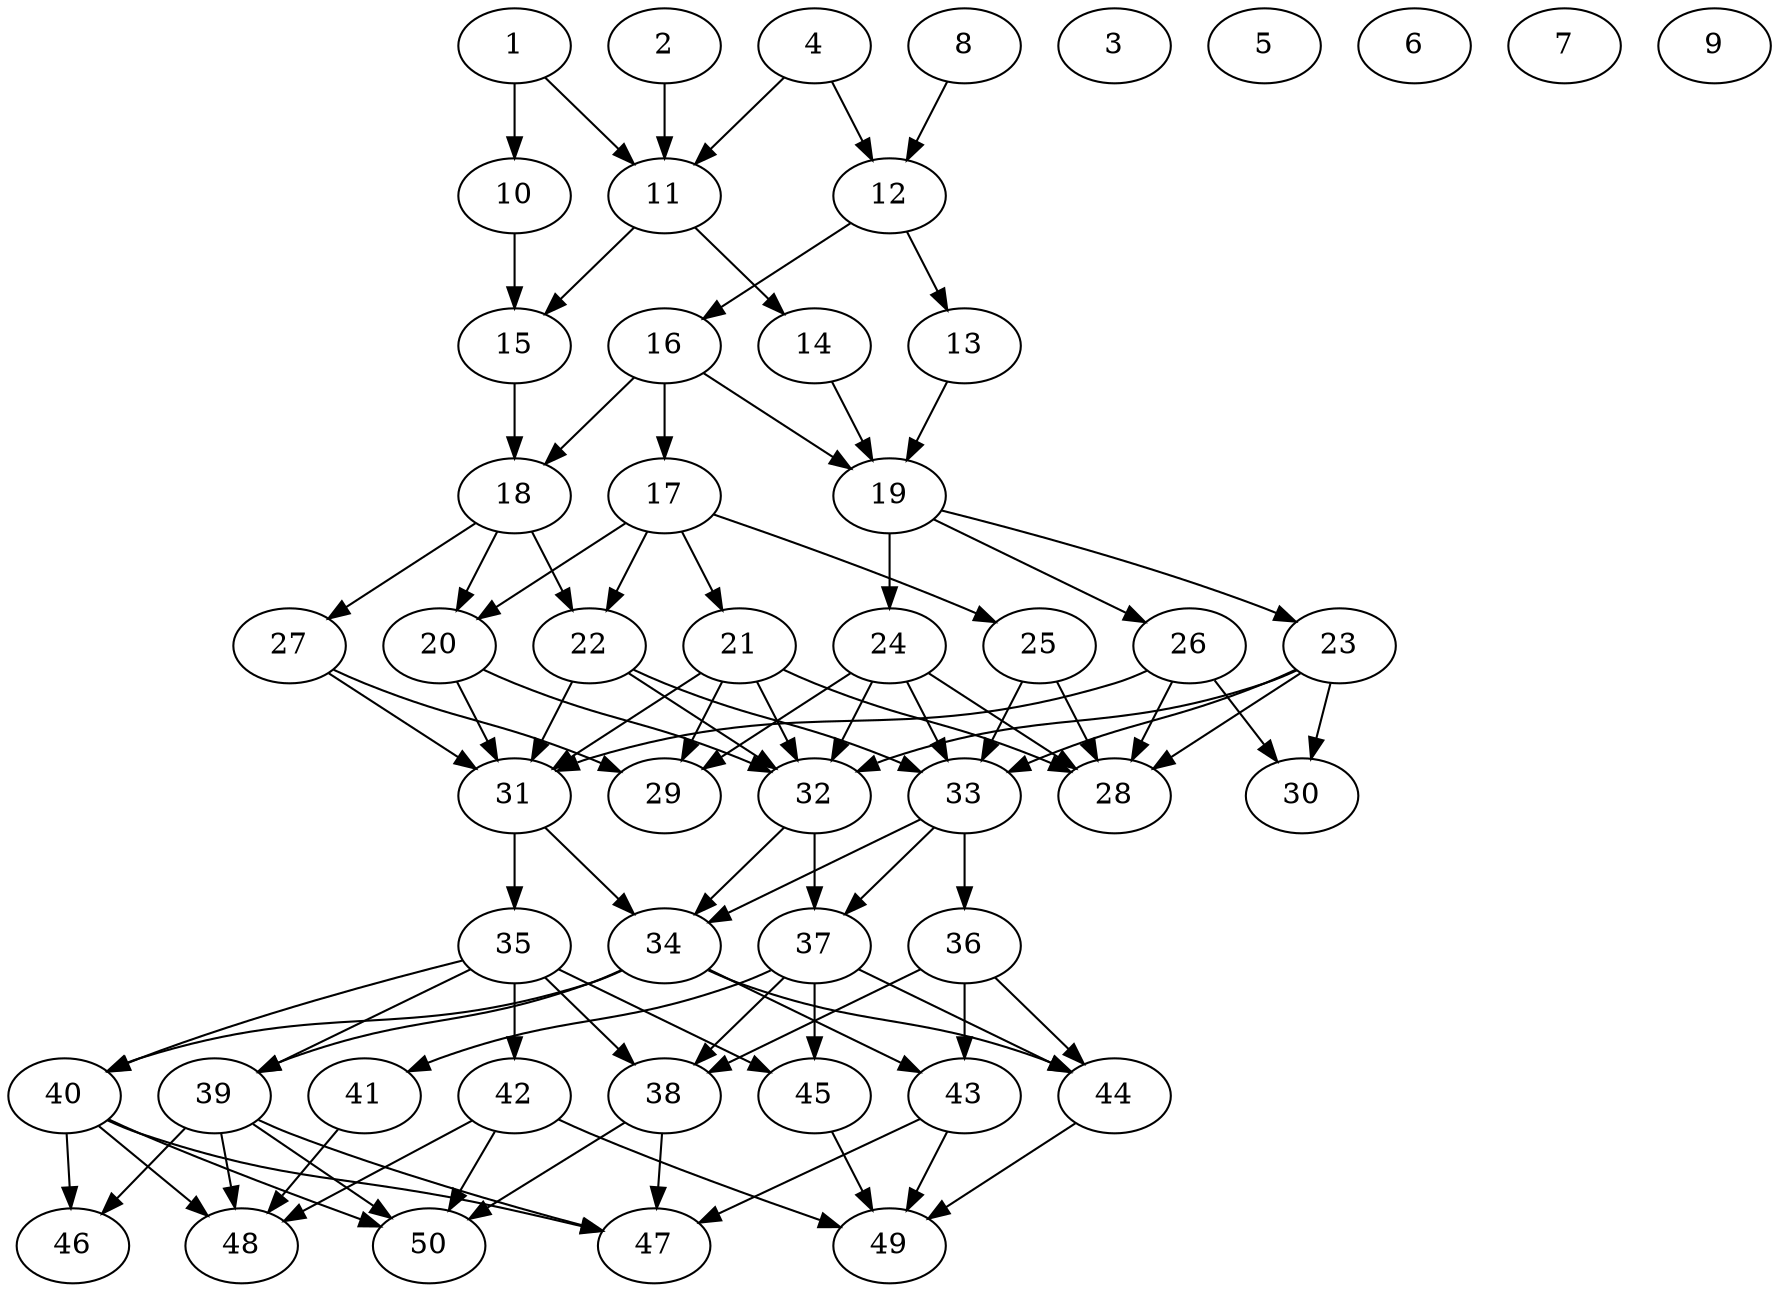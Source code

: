 // DAG automatically generated by daggen at Thu Oct  3 14:07:58 2019
// ./daggen --dot -n 50 --ccr 0.3 --fat 0.5 --regular 0.5 --density 0.6 --mindata 5242880 --maxdata 52428800 
digraph G {
  1 [size="38526293", alpha="0.03", expect_size="11557888"] 
  1 -> 10 [size ="11557888"]
  1 -> 11 [size ="11557888"]
  2 [size="26705920", alpha="0.10", expect_size="8011776"] 
  2 -> 11 [size ="8011776"]
  3 [size="30610773", alpha="0.10", expect_size="9183232"] 
  4 [size="59579733", alpha="0.07", expect_size="17873920"] 
  4 -> 11 [size ="17873920"]
  4 -> 12 [size ="17873920"]
  5 [size="131560107", alpha="0.18", expect_size="39468032"] 
  6 [size="152244907", alpha="0.01", expect_size="45673472"] 
  7 [size="129587200", alpha="0.13", expect_size="38876160"] 
  8 [size="156665173", alpha="0.13", expect_size="46999552"] 
  8 -> 12 [size ="46999552"]
  9 [size="173131093", alpha="0.07", expect_size="51939328"] 
  10 [size="77151573", alpha="0.02", expect_size="23145472"] 
  10 -> 15 [size ="23145472"]
  11 [size="71478613", alpha="0.00", expect_size="21443584"] 
  11 -> 14 [size ="21443584"]
  11 -> 15 [size ="21443584"]
  12 [size="92576427", alpha="0.12", expect_size="27772928"] 
  12 -> 13 [size ="27772928"]
  12 -> 16 [size ="27772928"]
  13 [size="167587840", alpha="0.13", expect_size="50276352"] 
  13 -> 19 [size ="50276352"]
  14 [size="87985493", alpha="0.12", expect_size="26395648"] 
  14 -> 19 [size ="26395648"]
  15 [size="140950187", alpha="0.15", expect_size="42285056"] 
  15 -> 18 [size ="42285056"]
  16 [size="128563200", alpha="0.11", expect_size="38568960"] 
  16 -> 17 [size ="38568960"]
  16 -> 18 [size ="38568960"]
  16 -> 19 [size ="38568960"]
  17 [size="137922560", alpha="0.08", expect_size="41376768"] 
  17 -> 20 [size ="41376768"]
  17 -> 21 [size ="41376768"]
  17 -> 22 [size ="41376768"]
  17 -> 25 [size ="41376768"]
  18 [size="79503360", alpha="0.04", expect_size="23851008"] 
  18 -> 20 [size ="23851008"]
  18 -> 22 [size ="23851008"]
  18 -> 27 [size ="23851008"]
  19 [size="21350400", alpha="0.20", expect_size="6405120"] 
  19 -> 23 [size ="6405120"]
  19 -> 24 [size ="6405120"]
  19 -> 26 [size ="6405120"]
  20 [size="79441920", alpha="0.19", expect_size="23832576"] 
  20 -> 31 [size ="23832576"]
  20 -> 32 [size ="23832576"]
  21 [size="95617707", alpha="0.01", expect_size="28685312"] 
  21 -> 28 [size ="28685312"]
  21 -> 29 [size ="28685312"]
  21 -> 31 [size ="28685312"]
  21 -> 32 [size ="28685312"]
  22 [size="97764693", alpha="0.04", expect_size="29329408"] 
  22 -> 31 [size ="29329408"]
  22 -> 32 [size ="29329408"]
  22 -> 33 [size ="29329408"]
  23 [size="32378880", alpha="0.09", expect_size="9713664"] 
  23 -> 28 [size ="9713664"]
  23 -> 30 [size ="9713664"]
  23 -> 32 [size ="9713664"]
  23 -> 33 [size ="9713664"]
  24 [size="131621547", alpha="0.19", expect_size="39486464"] 
  24 -> 28 [size ="39486464"]
  24 -> 29 [size ="39486464"]
  24 -> 32 [size ="39486464"]
  24 -> 33 [size ="39486464"]
  25 [size="71652693", alpha="0.04", expect_size="21495808"] 
  25 -> 28 [size ="21495808"]
  25 -> 33 [size ="21495808"]
  26 [size="33594027", alpha="0.06", expect_size="10078208"] 
  26 -> 28 [size ="10078208"]
  26 -> 30 [size ="10078208"]
  26 -> 31 [size ="10078208"]
  27 [size="118913707", alpha="0.02", expect_size="35674112"] 
  27 -> 29 [size ="35674112"]
  27 -> 31 [size ="35674112"]
  28 [size="24548693", alpha="0.16", expect_size="7364608"] 
  29 [size="52763307", alpha="0.09", expect_size="15828992"] 
  30 [size="49967787", alpha="0.11", expect_size="14990336"] 
  31 [size="41970347", alpha="0.19", expect_size="12591104"] 
  31 -> 34 [size ="12591104"]
  31 -> 35 [size ="12591104"]
  32 [size="49831253", alpha="0.16", expect_size="14949376"] 
  32 -> 34 [size ="14949376"]
  32 -> 37 [size ="14949376"]
  33 [size="82780160", alpha="0.13", expect_size="24834048"] 
  33 -> 34 [size ="24834048"]
  33 -> 36 [size ="24834048"]
  33 -> 37 [size ="24834048"]
  34 [size="153951573", alpha="0.19", expect_size="46185472"] 
  34 -> 39 [size ="46185472"]
  34 -> 40 [size ="46185472"]
  34 -> 43 [size ="46185472"]
  34 -> 44 [size ="46185472"]
  35 [size="148165973", alpha="0.20", expect_size="44449792"] 
  35 -> 38 [size ="44449792"]
  35 -> 39 [size ="44449792"]
  35 -> 40 [size ="44449792"]
  35 -> 42 [size ="44449792"]
  35 -> 45 [size ="44449792"]
  36 [size="22220800", alpha="0.15", expect_size="6666240"] 
  36 -> 38 [size ="6666240"]
  36 -> 43 [size ="6666240"]
  36 -> 44 [size ="6666240"]
  37 [size="68174507", alpha="0.06", expect_size="20452352"] 
  37 -> 38 [size ="20452352"]
  37 -> 41 [size ="20452352"]
  37 -> 44 [size ="20452352"]
  37 -> 45 [size ="20452352"]
  38 [size="83572053", alpha="0.05", expect_size="25071616"] 
  38 -> 47 [size ="25071616"]
  38 -> 50 [size ="25071616"]
  39 [size="50315947", alpha="0.04", expect_size="15094784"] 
  39 -> 46 [size ="15094784"]
  39 -> 47 [size ="15094784"]
  39 -> 48 [size ="15094784"]
  39 -> 50 [size ="15094784"]
  40 [size="124064427", alpha="0.11", expect_size="37219328"] 
  40 -> 46 [size ="37219328"]
  40 -> 47 [size ="37219328"]
  40 -> 48 [size ="37219328"]
  40 -> 50 [size ="37219328"]
  41 [size="49920000", alpha="0.08", expect_size="14976000"] 
  41 -> 48 [size ="14976000"]
  42 [size="39171413", alpha="0.15", expect_size="11751424"] 
  42 -> 48 [size ="11751424"]
  42 -> 49 [size ="11751424"]
  42 -> 50 [size ="11751424"]
  43 [size="166922240", alpha="0.05", expect_size="50076672"] 
  43 -> 47 [size ="50076672"]
  43 -> 49 [size ="50076672"]
  44 [size="111424853", alpha="0.08", expect_size="33427456"] 
  44 -> 49 [size ="33427456"]
  45 [size="100474880", alpha="0.19", expect_size="30142464"] 
  45 -> 49 [size ="30142464"]
  46 [size="100263253", alpha="0.11", expect_size="30078976"] 
  47 [size="64590507", alpha="0.17", expect_size="19377152"] 
  48 [size="113902933", alpha="0.03", expect_size="34170880"] 
  49 [size="152948053", alpha="0.14", expect_size="45884416"] 
  50 [size="28310187", alpha="0.09", expect_size="8493056"] 
}
